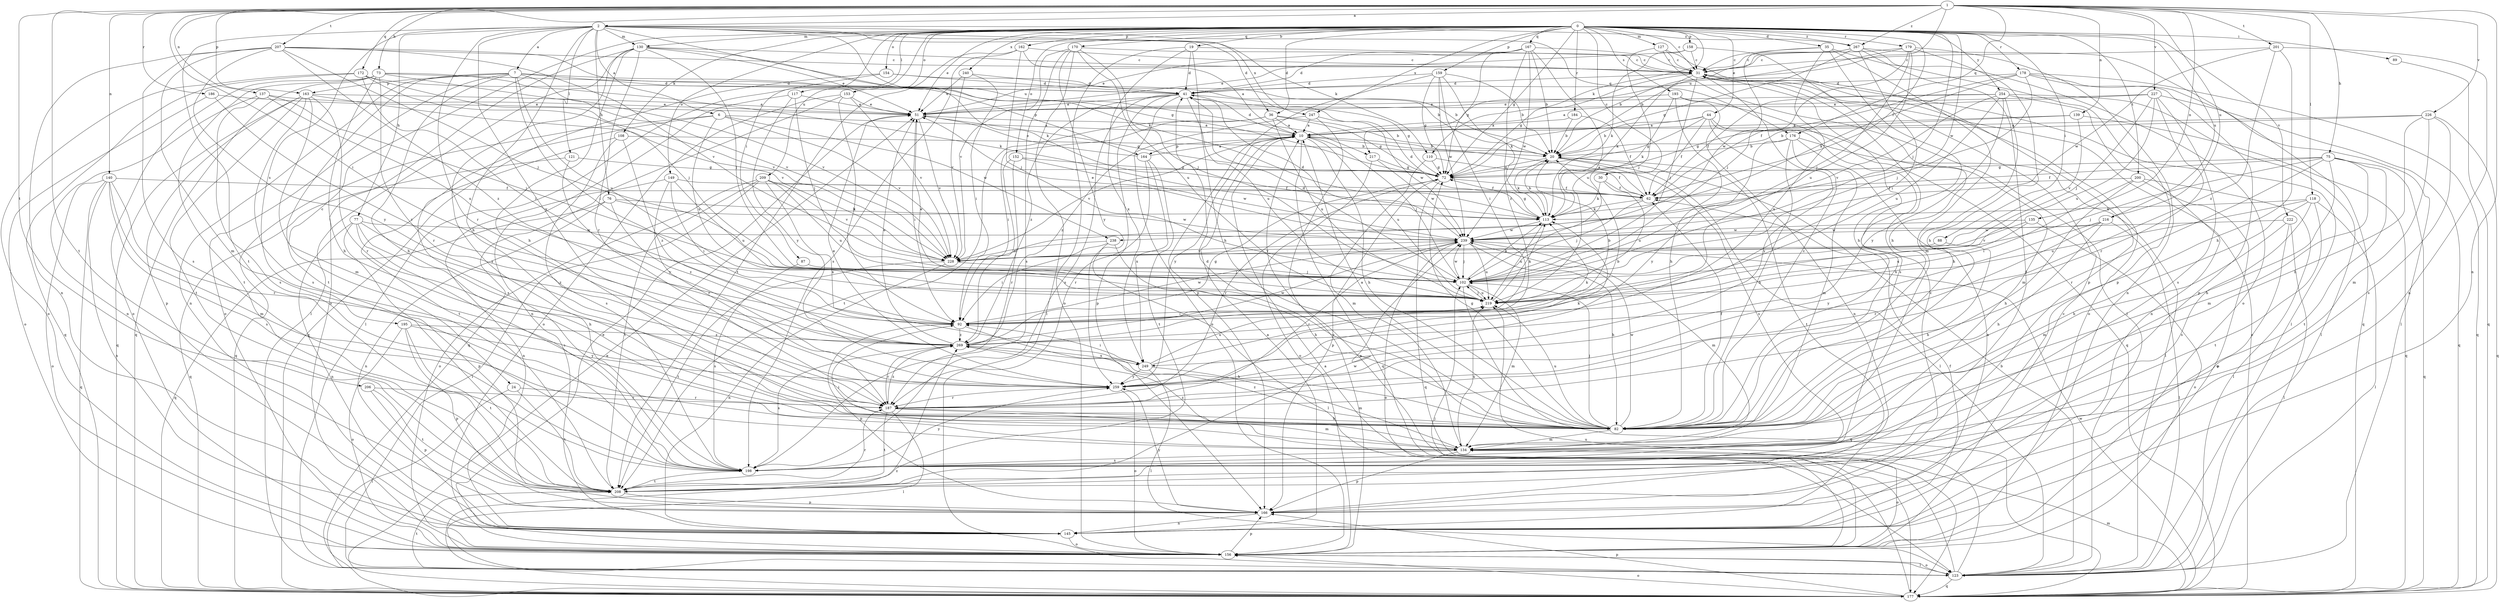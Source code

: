 strict digraph  {
0;
1;
2;
6;
7;
10;
19;
20;
24;
30;
31;
35;
36;
41;
44;
51;
62;
72;
73;
75;
76;
77;
82;
87;
88;
89;
92;
102;
108;
110;
113;
117;
118;
121;
123;
127;
130;
134;
135;
137;
139;
140;
145;
149;
152;
153;
154;
156;
158;
159;
162;
163;
164;
166;
167;
170;
172;
176;
177;
178;
179;
184;
186;
187;
193;
195;
198;
200;
201;
206;
207;
208;
209;
216;
217;
219;
222;
226;
227;
228;
238;
239;
240;
247;
249;
254;
259;
267;
269;
0 -> 19  [label=b];
0 -> 24  [label=c];
0 -> 30  [label=c];
0 -> 31  [label=c];
0 -> 35  [label=d];
0 -> 36  [label=d];
0 -> 44  [label=e];
0 -> 51  [label=e];
0 -> 62  [label=f];
0 -> 72  [label=g];
0 -> 87  [label=i];
0 -> 88  [label=i];
0 -> 89  [label=i];
0 -> 102  [label=j];
0 -> 108  [label=k];
0 -> 110  [label=k];
0 -> 117  [label=l];
0 -> 127  [label=m];
0 -> 130  [label=m];
0 -> 149  [label=o];
0 -> 152  [label=o];
0 -> 153  [label=o];
0 -> 154  [label=o];
0 -> 158  [label=p];
0 -> 159  [label=p];
0 -> 162  [label=p];
0 -> 167  [label=q];
0 -> 170  [label=q];
0 -> 178  [label=r];
0 -> 179  [label=r];
0 -> 184  [label=r];
0 -> 193  [label=s];
0 -> 200  [label=t];
0 -> 209  [label=u];
0 -> 216  [label=u];
0 -> 222  [label=v];
0 -> 238  [label=w];
0 -> 240  [label=x];
0 -> 247  [label=x];
0 -> 254  [label=y];
0 -> 267  [label=z];
1 -> 2  [label=a];
1 -> 73  [label=h];
1 -> 75  [label=h];
1 -> 92  [label=i];
1 -> 118  [label=l];
1 -> 135  [label=n];
1 -> 137  [label=n];
1 -> 139  [label=n];
1 -> 140  [label=n];
1 -> 145  [label=n];
1 -> 163  [label=p];
1 -> 172  [label=q];
1 -> 176  [label=q];
1 -> 186  [label=r];
1 -> 201  [label=t];
1 -> 206  [label=t];
1 -> 207  [label=t];
1 -> 208  [label=t];
1 -> 216  [label=u];
1 -> 217  [label=u];
1 -> 226  [label=v];
1 -> 227  [label=v];
1 -> 267  [label=z];
2 -> 6  [label=a];
2 -> 7  [label=a];
2 -> 36  [label=d];
2 -> 76  [label=h];
2 -> 77  [label=h];
2 -> 82  [label=h];
2 -> 110  [label=k];
2 -> 113  [label=k];
2 -> 121  [label=l];
2 -> 130  [label=m];
2 -> 176  [label=q];
2 -> 187  [label=r];
2 -> 195  [label=s];
2 -> 208  [label=t];
2 -> 217  [label=u];
2 -> 247  [label=x];
2 -> 259  [label=y];
2 -> 267  [label=z];
6 -> 10  [label=a];
6 -> 177  [label=q];
6 -> 198  [label=s];
6 -> 219  [label=u];
6 -> 228  [label=v];
6 -> 238  [label=w];
7 -> 20  [label=b];
7 -> 82  [label=h];
7 -> 92  [label=i];
7 -> 145  [label=n];
7 -> 156  [label=o];
7 -> 163  [label=p];
7 -> 164  [label=p];
7 -> 208  [label=t];
7 -> 219  [label=u];
7 -> 228  [label=v];
10 -> 20  [label=b];
10 -> 41  [label=d];
10 -> 82  [label=h];
10 -> 102  [label=j];
10 -> 164  [label=p];
10 -> 177  [label=q];
10 -> 219  [label=u];
10 -> 228  [label=v];
10 -> 259  [label=y];
19 -> 31  [label=c];
19 -> 41  [label=d];
19 -> 82  [label=h];
19 -> 156  [label=o];
19 -> 249  [label=x];
20 -> 72  [label=g];
20 -> 113  [label=k];
20 -> 123  [label=l];
20 -> 198  [label=s];
20 -> 208  [label=t];
24 -> 123  [label=l];
24 -> 187  [label=r];
24 -> 208  [label=t];
30 -> 62  [label=f];
30 -> 113  [label=k];
30 -> 219  [label=u];
31 -> 41  [label=d];
31 -> 72  [label=g];
31 -> 102  [label=j];
31 -> 113  [label=k];
31 -> 123  [label=l];
31 -> 156  [label=o];
31 -> 198  [label=s];
35 -> 31  [label=c];
35 -> 82  [label=h];
35 -> 102  [label=j];
35 -> 134  [label=m];
35 -> 156  [label=o];
35 -> 249  [label=x];
36 -> 10  [label=a];
36 -> 20  [label=b];
36 -> 72  [label=g];
36 -> 92  [label=i];
36 -> 208  [label=t];
36 -> 219  [label=u];
41 -> 51  [label=e];
41 -> 72  [label=g];
41 -> 156  [label=o];
41 -> 166  [label=p];
41 -> 198  [label=s];
41 -> 219  [label=u];
41 -> 269  [label=z];
44 -> 10  [label=a];
44 -> 20  [label=b];
44 -> 62  [label=f];
44 -> 72  [label=g];
44 -> 82  [label=h];
44 -> 134  [label=m];
44 -> 259  [label=y];
51 -> 10  [label=a];
51 -> 72  [label=g];
51 -> 92  [label=i];
51 -> 228  [label=v];
62 -> 10  [label=a];
62 -> 102  [label=j];
62 -> 113  [label=k];
72 -> 62  [label=f];
72 -> 166  [label=p];
72 -> 177  [label=q];
72 -> 187  [label=r];
73 -> 41  [label=d];
73 -> 82  [label=h];
73 -> 113  [label=k];
73 -> 156  [label=o];
73 -> 177  [label=q];
73 -> 187  [label=r];
73 -> 208  [label=t];
73 -> 228  [label=v];
75 -> 62  [label=f];
75 -> 72  [label=g];
75 -> 82  [label=h];
75 -> 102  [label=j];
75 -> 134  [label=m];
75 -> 177  [label=q];
75 -> 187  [label=r];
75 -> 208  [label=t];
76 -> 113  [label=k];
76 -> 145  [label=n];
76 -> 177  [label=q];
76 -> 239  [label=w];
76 -> 269  [label=z];
77 -> 82  [label=h];
77 -> 145  [label=n];
77 -> 166  [label=p];
77 -> 198  [label=s];
77 -> 239  [label=w];
77 -> 269  [label=z];
82 -> 10  [label=a];
82 -> 31  [label=c];
82 -> 41  [label=d];
82 -> 62  [label=f];
82 -> 72  [label=g];
82 -> 102  [label=j];
82 -> 134  [label=m];
82 -> 219  [label=u];
82 -> 239  [label=w];
82 -> 269  [label=z];
87 -> 102  [label=j];
87 -> 198  [label=s];
88 -> 82  [label=h];
88 -> 228  [label=v];
89 -> 177  [label=q];
92 -> 20  [label=b];
92 -> 82  [label=h];
92 -> 166  [label=p];
92 -> 239  [label=w];
92 -> 269  [label=z];
102 -> 41  [label=d];
102 -> 113  [label=k];
102 -> 134  [label=m];
102 -> 177  [label=q];
102 -> 219  [label=u];
102 -> 239  [label=w];
108 -> 20  [label=b];
108 -> 198  [label=s];
108 -> 208  [label=t];
108 -> 269  [label=z];
110 -> 62  [label=f];
110 -> 72  [label=g];
110 -> 134  [label=m];
113 -> 20  [label=b];
113 -> 41  [label=d];
113 -> 72  [label=g];
113 -> 219  [label=u];
113 -> 239  [label=w];
117 -> 51  [label=e];
117 -> 102  [label=j];
117 -> 145  [label=n];
117 -> 259  [label=y];
118 -> 82  [label=h];
118 -> 113  [label=k];
118 -> 123  [label=l];
118 -> 198  [label=s];
118 -> 208  [label=t];
118 -> 219  [label=u];
121 -> 72  [label=g];
121 -> 177  [label=q];
121 -> 259  [label=y];
123 -> 10  [label=a];
123 -> 20  [label=b];
123 -> 156  [label=o];
123 -> 177  [label=q];
123 -> 208  [label=t];
123 -> 219  [label=u];
127 -> 31  [label=c];
127 -> 102  [label=j];
127 -> 123  [label=l];
127 -> 166  [label=p];
130 -> 31  [label=c];
130 -> 51  [label=e];
130 -> 72  [label=g];
130 -> 82  [label=h];
130 -> 102  [label=j];
130 -> 123  [label=l];
130 -> 156  [label=o];
130 -> 187  [label=r];
130 -> 198  [label=s];
134 -> 92  [label=i];
134 -> 156  [label=o];
134 -> 166  [label=p];
134 -> 198  [label=s];
134 -> 219  [label=u];
134 -> 269  [label=z];
135 -> 156  [label=o];
135 -> 219  [label=u];
135 -> 228  [label=v];
135 -> 239  [label=w];
137 -> 51  [label=e];
137 -> 102  [label=j];
137 -> 145  [label=n];
137 -> 198  [label=s];
137 -> 219  [label=u];
139 -> 10  [label=a];
139 -> 72  [label=g];
139 -> 177  [label=q];
139 -> 228  [label=v];
140 -> 62  [label=f];
140 -> 134  [label=m];
140 -> 145  [label=n];
140 -> 156  [label=o];
140 -> 177  [label=q];
140 -> 187  [label=r];
140 -> 198  [label=s];
145 -> 10  [label=a];
145 -> 62  [label=f];
145 -> 156  [label=o];
149 -> 62  [label=f];
149 -> 92  [label=i];
149 -> 145  [label=n];
149 -> 187  [label=r];
149 -> 219  [label=u];
152 -> 72  [label=g];
152 -> 187  [label=r];
152 -> 239  [label=w];
152 -> 269  [label=z];
153 -> 51  [label=e];
153 -> 92  [label=i];
153 -> 156  [label=o];
153 -> 177  [label=q];
153 -> 228  [label=v];
154 -> 20  [label=b];
154 -> 41  [label=d];
154 -> 123  [label=l];
154 -> 177  [label=q];
156 -> 31  [label=c];
156 -> 51  [label=e];
156 -> 102  [label=j];
156 -> 123  [label=l];
156 -> 166  [label=p];
158 -> 31  [label=c];
158 -> 51  [label=e];
158 -> 82  [label=h];
158 -> 113  [label=k];
159 -> 20  [label=b];
159 -> 41  [label=d];
159 -> 72  [label=g];
159 -> 92  [label=i];
159 -> 113  [label=k];
159 -> 166  [label=p];
159 -> 239  [label=w];
162 -> 10  [label=a];
162 -> 31  [label=c];
162 -> 102  [label=j];
162 -> 198  [label=s];
162 -> 208  [label=t];
163 -> 51  [label=e];
163 -> 134  [label=m];
163 -> 166  [label=p];
163 -> 177  [label=q];
163 -> 187  [label=r];
163 -> 198  [label=s];
163 -> 208  [label=t];
163 -> 228  [label=v];
164 -> 10  [label=a];
164 -> 51  [label=e];
164 -> 187  [label=r];
164 -> 208  [label=t];
164 -> 249  [label=x];
166 -> 31  [label=c];
166 -> 145  [label=n];
166 -> 259  [label=y];
167 -> 20  [label=b];
167 -> 31  [label=c];
167 -> 41  [label=d];
167 -> 51  [label=e];
167 -> 72  [label=g];
167 -> 219  [label=u];
167 -> 239  [label=w];
167 -> 269  [label=z];
170 -> 31  [label=c];
170 -> 102  [label=j];
170 -> 123  [label=l];
170 -> 198  [label=s];
170 -> 219  [label=u];
170 -> 228  [label=v];
170 -> 259  [label=y];
172 -> 41  [label=d];
172 -> 92  [label=i];
172 -> 102  [label=j];
172 -> 156  [label=o];
172 -> 177  [label=q];
172 -> 228  [label=v];
176 -> 20  [label=b];
176 -> 82  [label=h];
176 -> 123  [label=l];
176 -> 134  [label=m];
176 -> 145  [label=n];
176 -> 259  [label=y];
177 -> 10  [label=a];
177 -> 31  [label=c];
177 -> 51  [label=e];
177 -> 134  [label=m];
177 -> 156  [label=o];
177 -> 166  [label=p];
177 -> 239  [label=w];
177 -> 269  [label=z];
178 -> 41  [label=d];
178 -> 62  [label=f];
178 -> 102  [label=j];
178 -> 113  [label=k];
178 -> 123  [label=l];
178 -> 166  [label=p];
178 -> 177  [label=q];
179 -> 20  [label=b];
179 -> 31  [label=c];
179 -> 82  [label=h];
179 -> 102  [label=j];
179 -> 145  [label=n];
179 -> 219  [label=u];
179 -> 239  [label=w];
184 -> 10  [label=a];
184 -> 20  [label=b];
184 -> 62  [label=f];
186 -> 51  [label=e];
186 -> 156  [label=o];
186 -> 269  [label=z];
187 -> 82  [label=h];
187 -> 123  [label=l];
187 -> 134  [label=m];
187 -> 208  [label=t];
187 -> 269  [label=z];
193 -> 51  [label=e];
193 -> 82  [label=h];
193 -> 113  [label=k];
193 -> 145  [label=n];
193 -> 177  [label=q];
195 -> 156  [label=o];
195 -> 166  [label=p];
195 -> 208  [label=t];
195 -> 259  [label=y];
195 -> 269  [label=z];
198 -> 208  [label=t];
198 -> 259  [label=y];
200 -> 62  [label=f];
200 -> 82  [label=h];
200 -> 92  [label=i];
200 -> 123  [label=l];
200 -> 156  [label=o];
201 -> 31  [label=c];
201 -> 82  [label=h];
201 -> 145  [label=n];
201 -> 239  [label=w];
201 -> 269  [label=z];
206 -> 166  [label=p];
206 -> 187  [label=r];
206 -> 208  [label=t];
207 -> 31  [label=c];
207 -> 102  [label=j];
207 -> 113  [label=k];
207 -> 134  [label=m];
207 -> 145  [label=n];
207 -> 198  [label=s];
207 -> 228  [label=v];
207 -> 259  [label=y];
207 -> 269  [label=z];
208 -> 166  [label=p];
208 -> 187  [label=r];
208 -> 239  [label=w];
209 -> 62  [label=f];
209 -> 123  [label=l];
209 -> 156  [label=o];
209 -> 208  [label=t];
209 -> 219  [label=u];
209 -> 228  [label=v];
209 -> 249  [label=x];
216 -> 82  [label=h];
216 -> 123  [label=l];
216 -> 187  [label=r];
216 -> 239  [label=w];
216 -> 259  [label=y];
217 -> 72  [label=g];
217 -> 156  [label=o];
217 -> 239  [label=w];
219 -> 51  [label=e];
219 -> 92  [label=i];
219 -> 102  [label=j];
219 -> 113  [label=k];
222 -> 123  [label=l];
222 -> 134  [label=m];
222 -> 166  [label=p];
222 -> 239  [label=w];
226 -> 10  [label=a];
226 -> 20  [label=b];
226 -> 82  [label=h];
226 -> 134  [label=m];
226 -> 177  [label=q];
226 -> 198  [label=s];
227 -> 10  [label=a];
227 -> 51  [label=e];
227 -> 102  [label=j];
227 -> 177  [label=q];
227 -> 187  [label=r];
227 -> 198  [label=s];
227 -> 219  [label=u];
228 -> 102  [label=j];
228 -> 145  [label=n];
228 -> 208  [label=t];
238 -> 82  [label=h];
238 -> 92  [label=i];
238 -> 123  [label=l];
238 -> 228  [label=v];
239 -> 41  [label=d];
239 -> 51  [label=e];
239 -> 82  [label=h];
239 -> 102  [label=j];
239 -> 134  [label=m];
239 -> 156  [label=o];
239 -> 187  [label=r];
239 -> 219  [label=u];
239 -> 228  [label=v];
240 -> 41  [label=d];
240 -> 51  [label=e];
240 -> 92  [label=i];
240 -> 228  [label=v];
247 -> 10  [label=a];
247 -> 156  [label=o];
247 -> 239  [label=w];
247 -> 269  [label=z];
249 -> 20  [label=b];
249 -> 92  [label=i];
249 -> 123  [label=l];
249 -> 134  [label=m];
249 -> 219  [label=u];
249 -> 259  [label=y];
254 -> 51  [label=e];
254 -> 62  [label=f];
254 -> 82  [label=h];
254 -> 123  [label=l];
254 -> 145  [label=n];
254 -> 219  [label=u];
254 -> 228  [label=v];
254 -> 259  [label=y];
259 -> 51  [label=e];
259 -> 113  [label=k];
259 -> 156  [label=o];
259 -> 187  [label=r];
267 -> 20  [label=b];
267 -> 31  [label=c];
267 -> 72  [label=g];
267 -> 92  [label=i];
267 -> 166  [label=p];
267 -> 177  [label=q];
267 -> 208  [label=t];
269 -> 51  [label=e];
269 -> 72  [label=g];
269 -> 113  [label=k];
269 -> 187  [label=r];
269 -> 198  [label=s];
269 -> 239  [label=w];
269 -> 249  [label=x];
}
